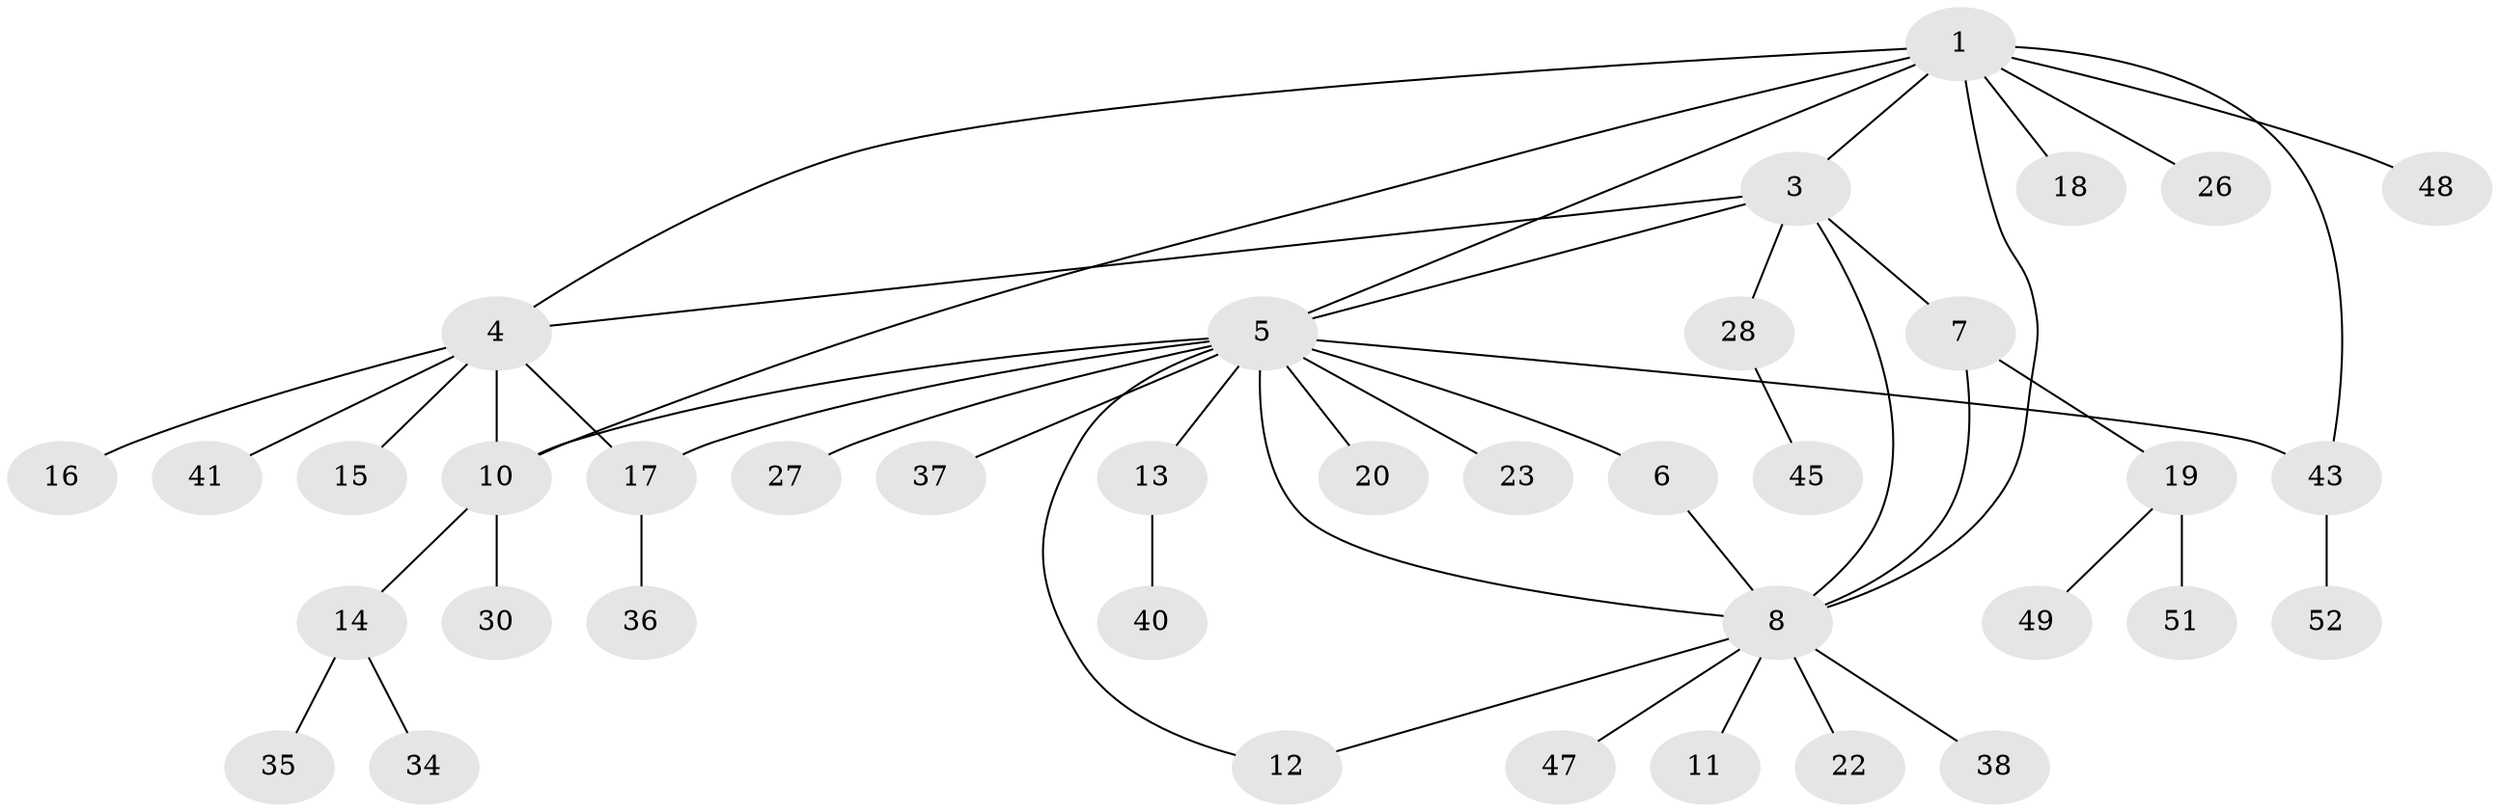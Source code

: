 // Generated by graph-tools (version 1.1) at 2025/52/02/27/25 19:52:18]
// undirected, 38 vertices, 48 edges
graph export_dot {
graph [start="1"]
  node [color=gray90,style=filled];
  1 [super="+2"];
  3 [super="+21"];
  4 [super="+33"];
  5 [super="+9"];
  6;
  7;
  8 [super="+46"];
  10 [super="+42"];
  11;
  12 [super="+24"];
  13 [super="+39"];
  14 [super="+31"];
  15 [super="+25"];
  16 [super="+50"];
  17 [super="+44"];
  18;
  19 [super="+29"];
  20;
  22;
  23;
  26 [super="+32"];
  27;
  28;
  30;
  34 [super="+53"];
  35;
  36;
  37;
  38;
  40;
  41;
  43;
  45;
  47;
  48;
  49;
  51;
  52 [super="+54"];
  1 -- 3;
  1 -- 5;
  1 -- 18;
  1 -- 26;
  1 -- 43;
  1 -- 48;
  1 -- 8;
  1 -- 10;
  1 -- 4;
  3 -- 4;
  3 -- 5;
  3 -- 8;
  3 -- 28;
  3 -- 7;
  4 -- 10;
  4 -- 15;
  4 -- 16;
  4 -- 17;
  4 -- 41;
  5 -- 6;
  5 -- 13;
  5 -- 17;
  5 -- 20;
  5 -- 23;
  5 -- 37;
  5 -- 43;
  5 -- 8;
  5 -- 10;
  5 -- 27;
  5 -- 12;
  6 -- 8;
  7 -- 8;
  7 -- 19;
  8 -- 11;
  8 -- 12;
  8 -- 22;
  8 -- 38;
  8 -- 47;
  10 -- 14;
  10 -- 30;
  13 -- 40;
  14 -- 34;
  14 -- 35;
  17 -- 36;
  19 -- 49;
  19 -- 51;
  28 -- 45;
  43 -- 52;
}
